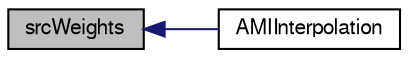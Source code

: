 digraph "srcWeights"
{
  bgcolor="transparent";
  edge [fontname="FreeSans",fontsize="10",labelfontname="FreeSans",labelfontsize="10"];
  node [fontname="FreeSans",fontsize="10",shape=record];
  rankdir="LR";
  Node370 [label="srcWeights",height=0.2,width=0.4,color="black", fillcolor="grey75", style="filled", fontcolor="black"];
  Node370 -> Node371 [dir="back",color="midnightblue",fontsize="10",style="solid",fontname="FreeSans"];
  Node371 [label="AMIInterpolation",height=0.2,width=0.4,color="black",URL="$a24866.html#a92942b9e76cd71067cd6fe144911ebb1",tooltip="Construct from agglomeration of AMIInterpolation. Agglomeration. "];
}
